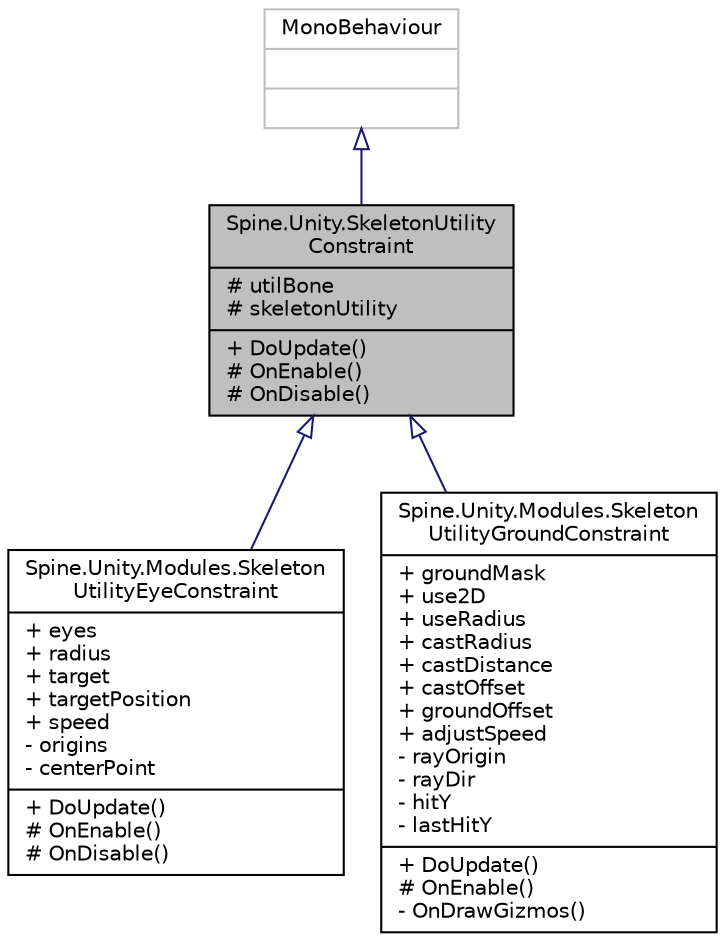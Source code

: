 digraph "Spine.Unity.SkeletonUtilityConstraint"
{
 // LATEX_PDF_SIZE
  edge [fontname="Helvetica",fontsize="10",labelfontname="Helvetica",labelfontsize="10"];
  node [fontname="Helvetica",fontsize="10",shape=record];
  Node1 [label="{Spine.Unity.SkeletonUtility\lConstraint\n|# utilBone\l# skeletonUtility\l|+ DoUpdate()\l# OnEnable()\l# OnDisable()\l}",height=0.2,width=0.4,color="black", fillcolor="grey75", style="filled", fontcolor="black",tooltip=" "];
  Node2 -> Node1 [dir="back",color="midnightblue",fontsize="10",style="solid",arrowtail="onormal"];
  Node2 [label="{MonoBehaviour\n||}",height=0.2,width=0.4,color="grey75", fillcolor="white", style="filled",tooltip=" "];
  Node1 -> Node3 [dir="back",color="midnightblue",fontsize="10",style="solid",arrowtail="onormal"];
  Node3 [label="{Spine.Unity.Modules.Skeleton\lUtilityEyeConstraint\n|+ eyes\l+ radius\l+ target\l+ targetPosition\l+ speed\l- origins\l- centerPoint\l|+ DoUpdate()\l# OnEnable()\l# OnDisable()\l}",height=0.2,width=0.4,color="black", fillcolor="white", style="filled",URL="$class_spine_1_1_unity_1_1_modules_1_1_skeleton_utility_eye_constraint.html",tooltip=" "];
  Node1 -> Node4 [dir="back",color="midnightblue",fontsize="10",style="solid",arrowtail="onormal"];
  Node4 [label="{Spine.Unity.Modules.Skeleton\lUtilityGroundConstraint\n|+ groundMask\l+ use2D\l+ useRadius\l+ castRadius\l+ castDistance\l+ castOffset\l+ groundOffset\l+ adjustSpeed\l- rayOrigin\l- rayDir\l- hitY\l- lastHitY\l|+ DoUpdate()\l# OnEnable()\l- OnDrawGizmos()\l}",height=0.2,width=0.4,color="black", fillcolor="white", style="filled",URL="$class_spine_1_1_unity_1_1_modules_1_1_skeleton_utility_ground_constraint.html",tooltip=" "];
}
